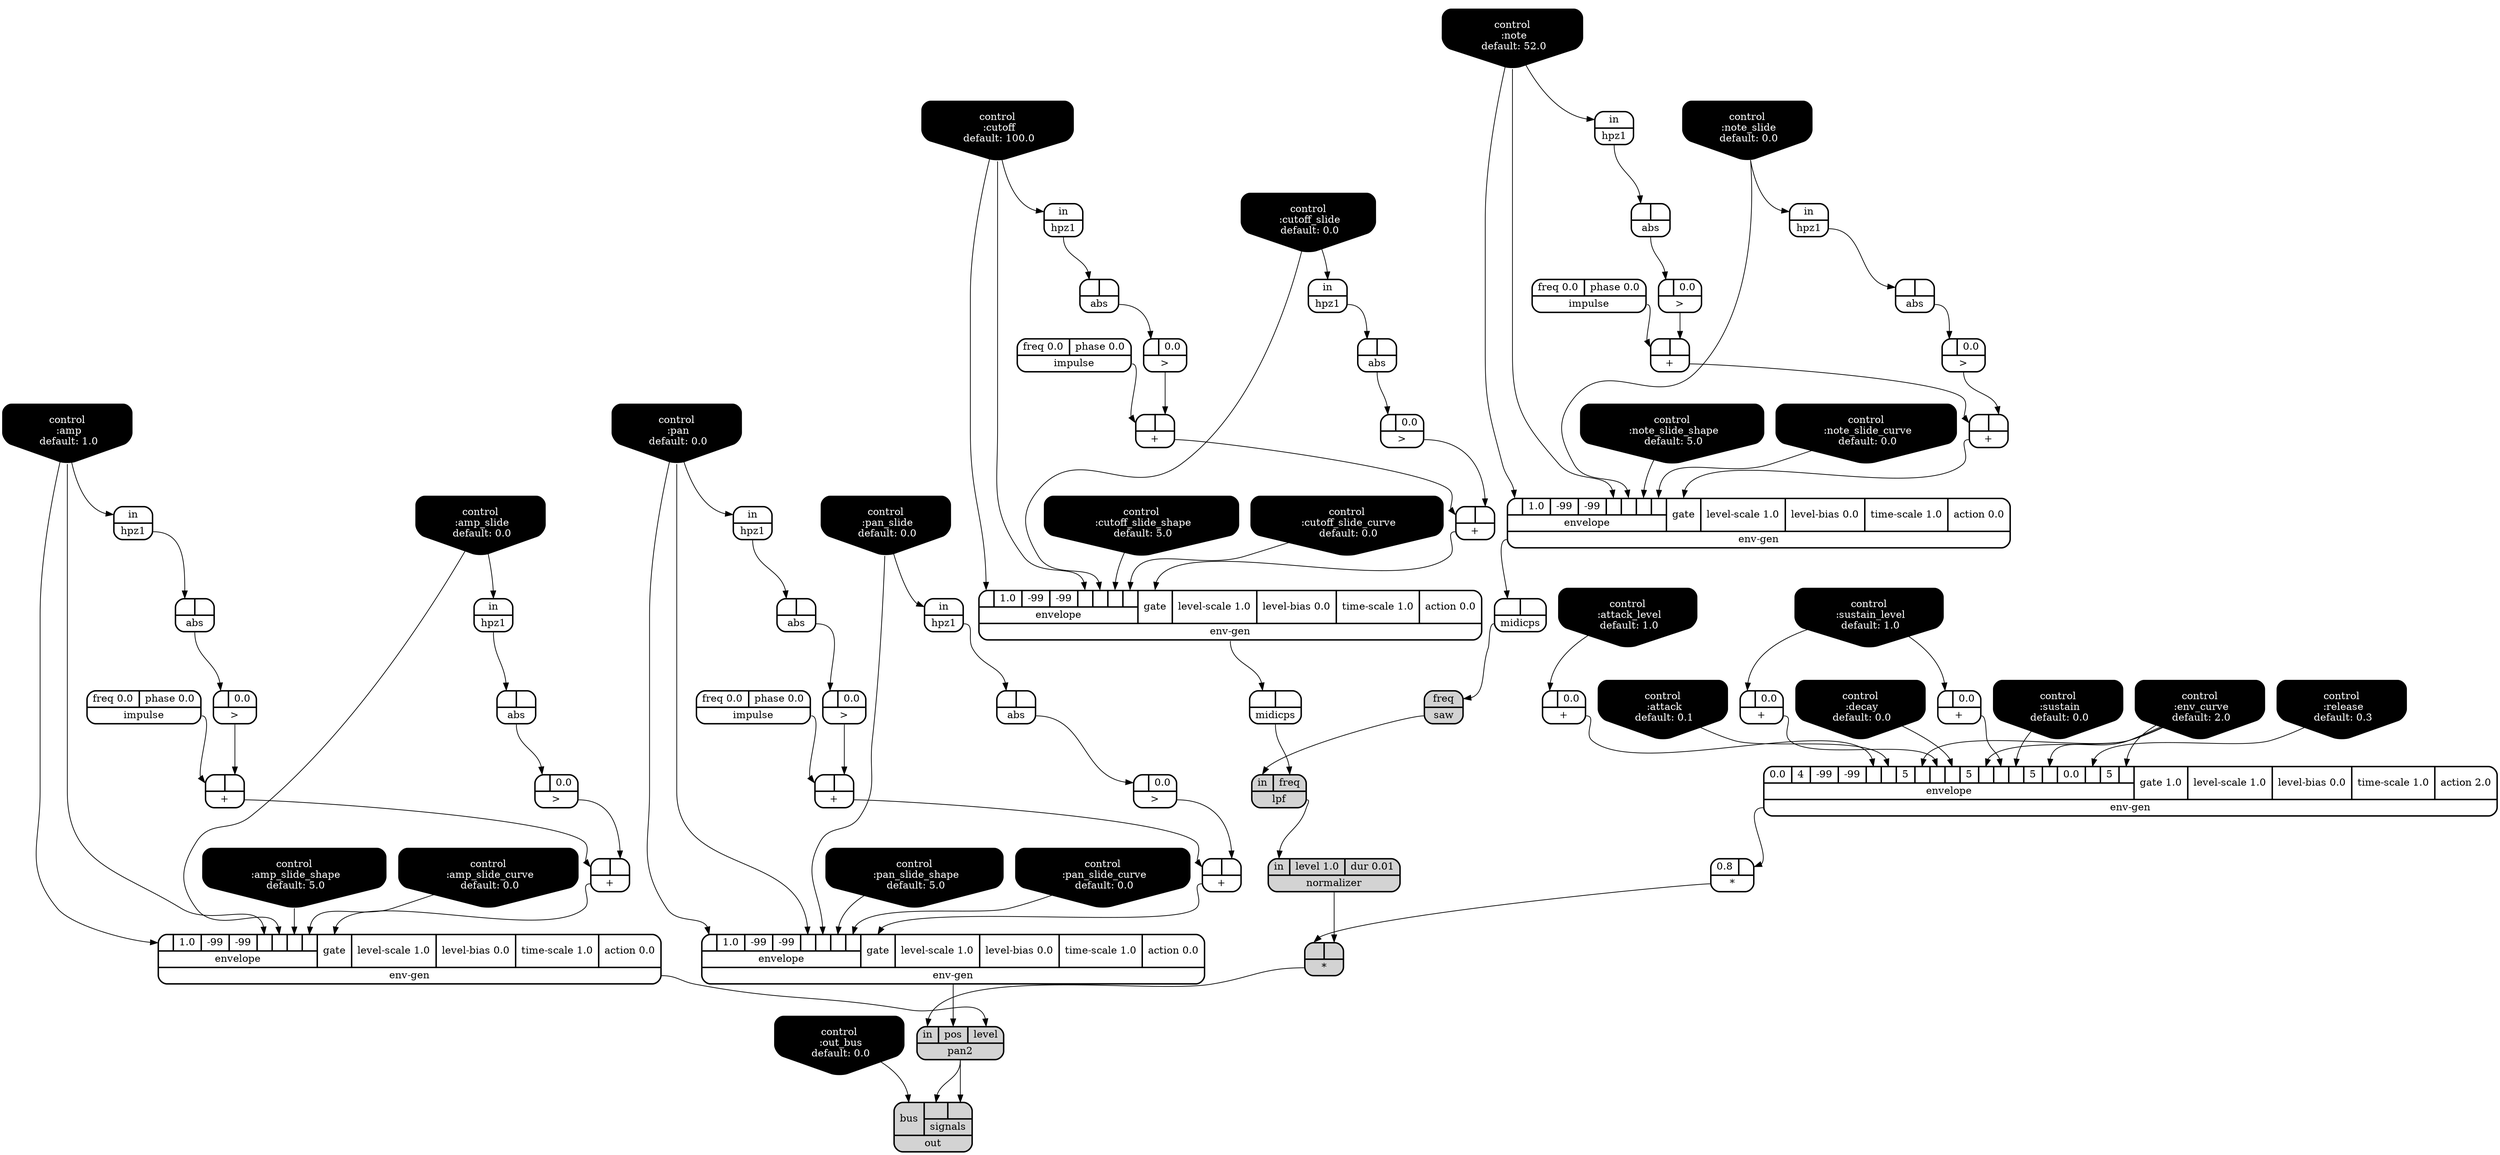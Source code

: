 digraph synthdef {
67 [label = "{{ <a> 0.8|<b> } |<__UG_NAME__>* }" style="bold, rounded" shape=record rankdir=LR];
73 [label = "{{ <a> |<b> } |<__UG_NAME__>* }" style="filled, bold, rounded"  shape=record rankdir=LR];
34 [label = "{{ <a> |<b> } |<__UG_NAME__>+ }" style="bold, rounded" shape=record rankdir=LR];
37 [label = "{{ <a> |<b> } |<__UG_NAME__>+ }" style="bold, rounded" shape=record rankdir=LR];
39 [label = "{{ <a> |<b> } |<__UG_NAME__>+ }" style="bold, rounded" shape=record rankdir=LR];
43 [label = "{{ <a> |<b> } |<__UG_NAME__>+ }" style="bold, rounded" shape=record rankdir=LR];
48 [label = "{{ <a> |<b> } |<__UG_NAME__>+ }" style="bold, rounded" shape=record rankdir=LR];
52 [label = "{{ <a> |<b> } |<__UG_NAME__>+ }" style="bold, rounded" shape=record rankdir=LR];
54 [label = "{{ <a> |<b> 0.0} |<__UG_NAME__>+ }" style="bold, rounded" shape=record rankdir=LR];
60 [label = "{{ <a> |<b> } |<__UG_NAME__>+ }" style="bold, rounded" shape=record rankdir=LR];
62 [label = "{{ <a> |<b> } |<__UG_NAME__>+ }" style="bold, rounded" shape=record rankdir=LR];
64 [label = "{{ <a> |<b> 0.0} |<__UG_NAME__>+ }" style="bold, rounded" shape=record rankdir=LR];
65 [label = "{{ <a> |<b> 0.0} |<__UG_NAME__>+ }" style="bold, rounded" shape=record rankdir=LR];
26 [label = "{{ <a> |<b> 0.0} |<__UG_NAME__>\> }" style="bold, rounded" shape=record rankdir=LR];
31 [label = "{{ <a> |<b> 0.0} |<__UG_NAME__>\> }" style="bold, rounded" shape=record rankdir=LR];
38 [label = "{{ <a> |<b> 0.0} |<__UG_NAME__>\> }" style="bold, rounded" shape=record rankdir=LR];
42 [label = "{{ <a> |<b> 0.0} |<__UG_NAME__>\> }" style="bold, rounded" shape=record rankdir=LR];
47 [label = "{{ <a> |<b> 0.0} |<__UG_NAME__>\> }" style="bold, rounded" shape=record rankdir=LR];
51 [label = "{{ <a> |<b> 0.0} |<__UG_NAME__>\> }" style="bold, rounded" shape=record rankdir=LR];
59 [label = "{{ <a> |<b> 0.0} |<__UG_NAME__>\> }" style="bold, rounded" shape=record rankdir=LR];
61 [label = "{{ <a> |<b> 0.0} |<__UG_NAME__>\> }" style="bold, rounded" shape=record rankdir=LR];
25 [label = "{{ <a> |<b> } |<__UG_NAME__>abs }" style="bold, rounded" shape=record rankdir=LR];
30 [label = "{{ <a> |<b> } |<__UG_NAME__>abs }" style="bold, rounded" shape=record rankdir=LR];
32 [label = "{{ <a> |<b> } |<__UG_NAME__>abs }" style="bold, rounded" shape=record rankdir=LR];
35 [label = "{{ <a> |<b> } |<__UG_NAME__>abs }" style="bold, rounded" shape=record rankdir=LR];
41 [label = "{{ <a> |<b> } |<__UG_NAME__>abs }" style="bold, rounded" shape=record rankdir=LR];
46 [label = "{{ <a> |<b> } |<__UG_NAME__>abs }" style="bold, rounded" shape=record rankdir=LR];
50 [label = "{{ <a> |<b> } |<__UG_NAME__>abs }" style="bold, rounded" shape=record rankdir=LR];
58 [label = "{{ <a> |<b> } |<__UG_NAME__>abs }" style="bold, rounded" shape=record rankdir=LR];
0 [label = "control
 :note
 default: 52.0" shape=invhouse style="rounded, filled, bold" fillcolor=black fontcolor=white ]; 
1 [label = "control
 :note_slide
 default: 0.0" shape=invhouse style="rounded, filled, bold" fillcolor=black fontcolor=white ]; 
2 [label = "control
 :note_slide_shape
 default: 5.0" shape=invhouse style="rounded, filled, bold" fillcolor=black fontcolor=white ]; 
3 [label = "control
 :note_slide_curve
 default: 0.0" shape=invhouse style="rounded, filled, bold" fillcolor=black fontcolor=white ]; 
4 [label = "control
 :amp
 default: 1.0" shape=invhouse style="rounded, filled, bold" fillcolor=black fontcolor=white ]; 
5 [label = "control
 :amp_slide
 default: 0.0" shape=invhouse style="rounded, filled, bold" fillcolor=black fontcolor=white ]; 
6 [label = "control
 :amp_slide_shape
 default: 5.0" shape=invhouse style="rounded, filled, bold" fillcolor=black fontcolor=white ]; 
7 [label = "control
 :amp_slide_curve
 default: 0.0" shape=invhouse style="rounded, filled, bold" fillcolor=black fontcolor=white ]; 
8 [label = "control
 :pan
 default: 0.0" shape=invhouse style="rounded, filled, bold" fillcolor=black fontcolor=white ]; 
9 [label = "control
 :pan_slide
 default: 0.0" shape=invhouse style="rounded, filled, bold" fillcolor=black fontcolor=white ]; 
10 [label = "control
 :pan_slide_shape
 default: 5.0" shape=invhouse style="rounded, filled, bold" fillcolor=black fontcolor=white ]; 
11 [label = "control
 :pan_slide_curve
 default: 0.0" shape=invhouse style="rounded, filled, bold" fillcolor=black fontcolor=white ]; 
12 [label = "control
 :attack
 default: 0.1" shape=invhouse style="rounded, filled, bold" fillcolor=black fontcolor=white ]; 
13 [label = "control
 :decay
 default: 0.0" shape=invhouse style="rounded, filled, bold" fillcolor=black fontcolor=white ]; 
14 [label = "control
 :sustain
 default: 0.0" shape=invhouse style="rounded, filled, bold" fillcolor=black fontcolor=white ]; 
15 [label = "control
 :release
 default: 0.3" shape=invhouse style="rounded, filled, bold" fillcolor=black fontcolor=white ]; 
16 [label = "control
 :attack_level
 default: 1.0" shape=invhouse style="rounded, filled, bold" fillcolor=black fontcolor=white ]; 
17 [label = "control
 :sustain_level
 default: 1.0" shape=invhouse style="rounded, filled, bold" fillcolor=black fontcolor=white ]; 
18 [label = "control
 :env_curve
 default: 2.0" shape=invhouse style="rounded, filled, bold" fillcolor=black fontcolor=white ]; 
19 [label = "control
 :cutoff
 default: 100.0" shape=invhouse style="rounded, filled, bold" fillcolor=black fontcolor=white ]; 
20 [label = "control
 :cutoff_slide
 default: 0.0" shape=invhouse style="rounded, filled, bold" fillcolor=black fontcolor=white ]; 
21 [label = "control
 :cutoff_slide_shape
 default: 5.0" shape=invhouse style="rounded, filled, bold" fillcolor=black fontcolor=white ]; 
22 [label = "control
 :cutoff_slide_curve
 default: 0.0" shape=invhouse style="rounded, filled, bold" fillcolor=black fontcolor=white ]; 
23 [label = "control
 :out_bus
 default: 0.0" shape=invhouse style="rounded, filled, bold" fillcolor=black fontcolor=white ]; 
53 [label = "{{ {{<envelope___control___0>|1.0|-99|-99|<envelope___control___4>|<envelope___control___5>|<envelope___control___6>|<envelope___control___7>}|envelope}|<gate> gate|<level____scale> level-scale 1.0|<level____bias> level-bias 0.0|<time____scale> time-scale 1.0|<action> action 0.0} |<__UG_NAME__>env-gen }" style="bold, rounded" shape=record rankdir=LR];
63 [label = "{{ {{<envelope___control___0>|1.0|-99|-99|<envelope___control___4>|<envelope___control___5>|<envelope___control___6>|<envelope___control___7>}|envelope}|<gate> gate|<level____scale> level-scale 1.0|<level____bias> level-bias 0.0|<time____scale> time-scale 1.0|<action> action 0.0} |<__UG_NAME__>env-gen }" style="bold, rounded" shape=record rankdir=LR];
66 [label = "{{ {{0.0|4|-99|-99|<envelope___binary____op____u____gen___4>|<envelope___control___5>|5|<envelope___control___7>|<envelope___binary____op____u____gen___8>|<envelope___control___9>|5|<envelope___control___11>|<envelope___binary____op____u____gen___12>|<envelope___control___13>|5|<envelope___control___15>|0.0|<envelope___control___17>|5|<envelope___control___19>}|envelope}|<gate> gate 1.0|<level____scale> level-scale 1.0|<level____bias> level-bias 0.0|<time____scale> time-scale 1.0|<action> action 2.0} |<__UG_NAME__>env-gen }" style="bold, rounded" shape=record rankdir=LR];
69 [label = "{{ {{<envelope___control___0>|1.0|-99|-99|<envelope___control___4>|<envelope___control___5>|<envelope___control___6>|<envelope___control___7>}|envelope}|<gate> gate|<level____scale> level-scale 1.0|<level____bias> level-bias 0.0|<time____scale> time-scale 1.0|<action> action 0.0} |<__UG_NAME__>env-gen }" style="bold, rounded" shape=record rankdir=LR];
74 [label = "{{ {{<envelope___control___0>|1.0|-99|-99|<envelope___control___4>|<envelope___control___5>|<envelope___control___6>|<envelope___control___7>}|envelope}|<gate> gate|<level____scale> level-scale 1.0|<level____bias> level-bias 0.0|<time____scale> time-scale 1.0|<action> action 0.0} |<__UG_NAME__>env-gen }" style="bold, rounded" shape=record rankdir=LR];
24 [label = "{{ <in> in} |<__UG_NAME__>hpz1 }" style="bold, rounded" shape=record rankdir=LR];
27 [label = "{{ <in> in} |<__UG_NAME__>hpz1 }" style="bold, rounded" shape=record rankdir=LR];
28 [label = "{{ <in> in} |<__UG_NAME__>hpz1 }" style="bold, rounded" shape=record rankdir=LR];
29 [label = "{{ <in> in} |<__UG_NAME__>hpz1 }" style="bold, rounded" shape=record rankdir=LR];
40 [label = "{{ <in> in} |<__UG_NAME__>hpz1 }" style="bold, rounded" shape=record rankdir=LR];
45 [label = "{{ <in> in} |<__UG_NAME__>hpz1 }" style="bold, rounded" shape=record rankdir=LR];
49 [label = "{{ <in> in} |<__UG_NAME__>hpz1 }" style="bold, rounded" shape=record rankdir=LR];
57 [label = "{{ <in> in} |<__UG_NAME__>hpz1 }" style="bold, rounded" shape=record rankdir=LR];
33 [label = "{{ <freq> freq 0.0|<phase> phase 0.0} |<__UG_NAME__>impulse }" style="bold, rounded" shape=record rankdir=LR];
36 [label = "{{ <freq> freq 0.0|<phase> phase 0.0} |<__UG_NAME__>impulse }" style="bold, rounded" shape=record rankdir=LR];
44 [label = "{{ <freq> freq 0.0|<phase> phase 0.0} |<__UG_NAME__>impulse }" style="bold, rounded" shape=record rankdir=LR];
56 [label = "{{ <freq> freq 0.0|<phase> phase 0.0} |<__UG_NAME__>impulse }" style="bold, rounded" shape=record rankdir=LR];
71 [label = "{{ <in> in|<freq> freq} |<__UG_NAME__>lpf }" style="filled, bold, rounded"  shape=record rankdir=LR];
55 [label = "{{ <a> |<b> } |<__UG_NAME__>midicps }" style="bold, rounded" shape=record rankdir=LR];
70 [label = "{{ <a> |<b> } |<__UG_NAME__>midicps }" style="bold, rounded" shape=record rankdir=LR];
72 [label = "{{ <in> in|<level> level 1.0|<dur> dur 0.01} |<__UG_NAME__>normalizer }" style="filled, bold, rounded"  shape=record rankdir=LR];
76 [label = "{{ <bus> bus|{{<signals___pan2___0>|<signals___pan2___1>}|signals}} |<__UG_NAME__>out }" style="filled, bold, rounded"  shape=record rankdir=LR];
75 [label = "{{ <in> in|<pos> pos|<level> level} |<__UG_NAME__>pan2 }" style="filled, bold, rounded"  shape=record rankdir=LR];
68 [label = "{{ <freq> freq} |<__UG_NAME__>saw }" style="filled, bold, rounded"  shape=record rankdir=LR];

66:__UG_NAME__ -> 67:b ;
72:__UG_NAME__ -> 73:b ;
67:__UG_NAME__ -> 73:a ;
26:__UG_NAME__ -> 34:b ;
33:__UG_NAME__ -> 34:a ;
31:__UG_NAME__ -> 37:b ;
36:__UG_NAME__ -> 37:a ;
38:__UG_NAME__ -> 39:b ;
37:__UG_NAME__ -> 39:a ;
42:__UG_NAME__ -> 43:b ;
34:__UG_NAME__ -> 43:a ;
47:__UG_NAME__ -> 48:b ;
44:__UG_NAME__ -> 48:a ;
51:__UG_NAME__ -> 52:b ;
48:__UG_NAME__ -> 52:a ;
16:__UG_NAME__ -> 54:a ;
59:__UG_NAME__ -> 60:b ;
56:__UG_NAME__ -> 60:a ;
61:__UG_NAME__ -> 62:b ;
60:__UG_NAME__ -> 62:a ;
17:__UG_NAME__ -> 64:a ;
17:__UG_NAME__ -> 65:a ;
25:__UG_NAME__ -> 26:a ;
30:__UG_NAME__ -> 31:a ;
35:__UG_NAME__ -> 38:a ;
41:__UG_NAME__ -> 42:a ;
46:__UG_NAME__ -> 47:a ;
50:__UG_NAME__ -> 51:a ;
58:__UG_NAME__ -> 59:a ;
32:__UG_NAME__ -> 61:a ;
24:__UG_NAME__ -> 25:a ;
29:__UG_NAME__ -> 30:a ;
28:__UG_NAME__ -> 32:a ;
27:__UG_NAME__ -> 35:a ;
40:__UG_NAME__ -> 41:a ;
45:__UG_NAME__ -> 46:a ;
49:__UG_NAME__ -> 50:a ;
57:__UG_NAME__ -> 58:a ;
52:__UG_NAME__ -> 53:gate ;
0:__UG_NAME__ -> 53:envelope___control___0 ;
0:__UG_NAME__ -> 53:envelope___control___4 ;
1:__UG_NAME__ -> 53:envelope___control___5 ;
2:__UG_NAME__ -> 53:envelope___control___6 ;
3:__UG_NAME__ -> 53:envelope___control___7 ;
43:__UG_NAME__ -> 63:gate ;
4:__UG_NAME__ -> 63:envelope___control___0 ;
4:__UG_NAME__ -> 63:envelope___control___4 ;
5:__UG_NAME__ -> 63:envelope___control___5 ;
6:__UG_NAME__ -> 63:envelope___control___6 ;
7:__UG_NAME__ -> 63:envelope___control___7 ;
54:__UG_NAME__ -> 66:envelope___binary____op____u____gen___4 ;
12:__UG_NAME__ -> 66:envelope___control___5 ;
18:__UG_NAME__ -> 66:envelope___control___7 ;
64:__UG_NAME__ -> 66:envelope___binary____op____u____gen___8 ;
13:__UG_NAME__ -> 66:envelope___control___9 ;
18:__UG_NAME__ -> 66:envelope___control___11 ;
65:__UG_NAME__ -> 66:envelope___binary____op____u____gen___12 ;
14:__UG_NAME__ -> 66:envelope___control___13 ;
18:__UG_NAME__ -> 66:envelope___control___15 ;
15:__UG_NAME__ -> 66:envelope___control___17 ;
18:__UG_NAME__ -> 66:envelope___control___19 ;
39:__UG_NAME__ -> 69:gate ;
19:__UG_NAME__ -> 69:envelope___control___0 ;
19:__UG_NAME__ -> 69:envelope___control___4 ;
20:__UG_NAME__ -> 69:envelope___control___5 ;
21:__UG_NAME__ -> 69:envelope___control___6 ;
22:__UG_NAME__ -> 69:envelope___control___7 ;
62:__UG_NAME__ -> 74:gate ;
8:__UG_NAME__ -> 74:envelope___control___0 ;
8:__UG_NAME__ -> 74:envelope___control___4 ;
9:__UG_NAME__ -> 74:envelope___control___5 ;
10:__UG_NAME__ -> 74:envelope___control___6 ;
11:__UG_NAME__ -> 74:envelope___control___7 ;
4:__UG_NAME__ -> 24:in ;
20:__UG_NAME__ -> 27:in ;
9:__UG_NAME__ -> 28:in ;
19:__UG_NAME__ -> 29:in ;
5:__UG_NAME__ -> 40:in ;
0:__UG_NAME__ -> 45:in ;
1:__UG_NAME__ -> 49:in ;
8:__UG_NAME__ -> 57:in ;
70:__UG_NAME__ -> 71:freq ;
68:__UG_NAME__ -> 71:in ;
53:__UG_NAME__ -> 55:a ;
69:__UG_NAME__ -> 70:a ;
71:__UG_NAME__ -> 72:in ;
75:__UG_NAME__ -> 76:signals___pan2___0 ;
75:__UG_NAME__ -> 76:signals___pan2___1 ;
23:__UG_NAME__ -> 76:bus ;
63:__UG_NAME__ -> 75:level ;
74:__UG_NAME__ -> 75:pos ;
73:__UG_NAME__ -> 75:in ;
55:__UG_NAME__ -> 68:freq ;

}